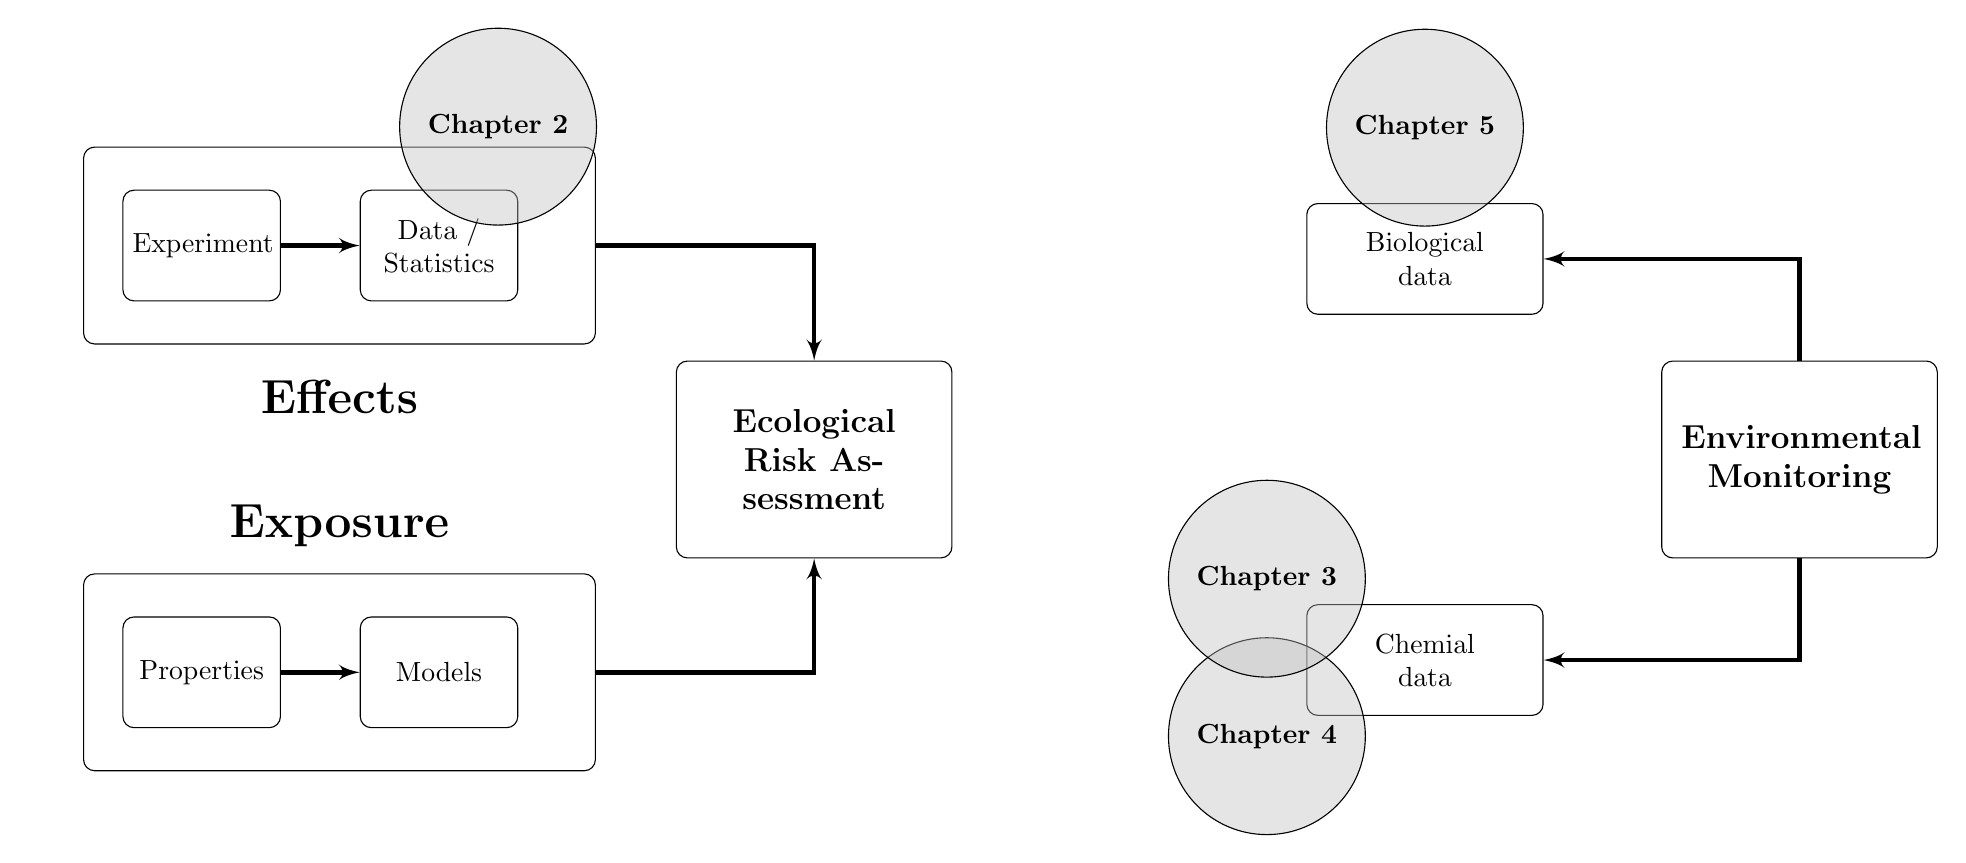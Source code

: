 \usetikzlibrary{shapes, arrows, positioning, calc}
\pgfmathtruncatemacro\distance{1}

% Define elements
\tikzstyle{line} = [draw, -latex',ultra thick]
\tikzstyle{block} = [rectangle, draw,
    text width=5em, text centered, rounded corners, minimum height=4em]
\tikzstyle{paper} = [circle, draw, fill=gray!50, fill opacity=0.4, text opacity=1,  font = \bf, minimum width=2.5cm]
\tikzstyle{textbf} = [text centered, font = \bf\LARGE]

\begin{tikzpicture}[node distance = 2cm, auto]

% Nodes
	%% Effects
	\node [name = exp, block, minimum width=2cm] {Experiment} ;
	\node [name = stat, block, minimum width=2cm, right=1cm of exp] {Data / Statistics} ;
    \node [name = eff, block, 
		minimum width=6.5cm, 
		minimum height=2.5cm, left=5mm of exp.west, anchor = west] {} ;
	\node[textbf, below=10mm of eff, anchor = south]{Effects};

	%% Exposure
  	\node [name = prop, block, minimum width=2cm, below=4cm of exp] {Properties} ;
	\node [name = model, block, minimum width=2cm, right=1cm of prop] {Models} ;
	\node [name = expo, block, 
		minimum width=6.5cm, 
		minimum height=2.5cm, left=5mm of prop.west, anchor = west] {} ;
	\node[textbf, above=10mm of expo, anchor = north]{Exposure};

	%% Risk Assessment
	\node [name = risk, block, below right=0.75cm and 2cm of stat,
       minimum width=3.5cm, 
		minimum height=2.5cm, 
		font = \bf\large,
		align = center,
       text width = 3cm] {Ecological Risk Assessment};

	%% Monitoring data
	\node [name = monit, block, 
		right = 9cm of risk,
        minimum width=3.5cm, 
		minimum height=2.5cm, 
		font = \bf\large,
		align = center,
       text width = 3cm] {Environmental Monitoring};

	%% biological data
	\node [name = bio, block, 
		above left = 2cm and 3cm of monit, anchor = north,
		minimum width=3cm] { Biological data};
	%% chemical data
	\node [name = chem, block, 
		below left = 2cm and 3cm of monit, anchor = south,
		minimum width=3cm] { Chemial data};


  %% Chapters
	\node[name = chap2, paper, 
		above right = 8mm and 10mm of stat, 
		anchor = east]{Chapter 2};

	\node[name = chap5, paper, 
		above = -3mm of bio, anchor = south,
		]{Chapter 5};
	\node[name = chap4, paper, 
		below left =  -10mm and 5mm of chem, anchor = north,
		]{Chapter 4};
	\node[name = chap3, paper, 
		below left = -30mm and 5mm of chem, anchor = north,
		]{Chapter 3};




% arrows
	\path [line] (exp) -- (stat);
	\path [line] (prop) -- (model);
	\path [line] (eff) -| (risk);
	\path [line] (expo) -| (risk);
	\path [line] (monit) |- (chem);
	\path [line] (monit) |- (bio);



\end{tikzpicture}